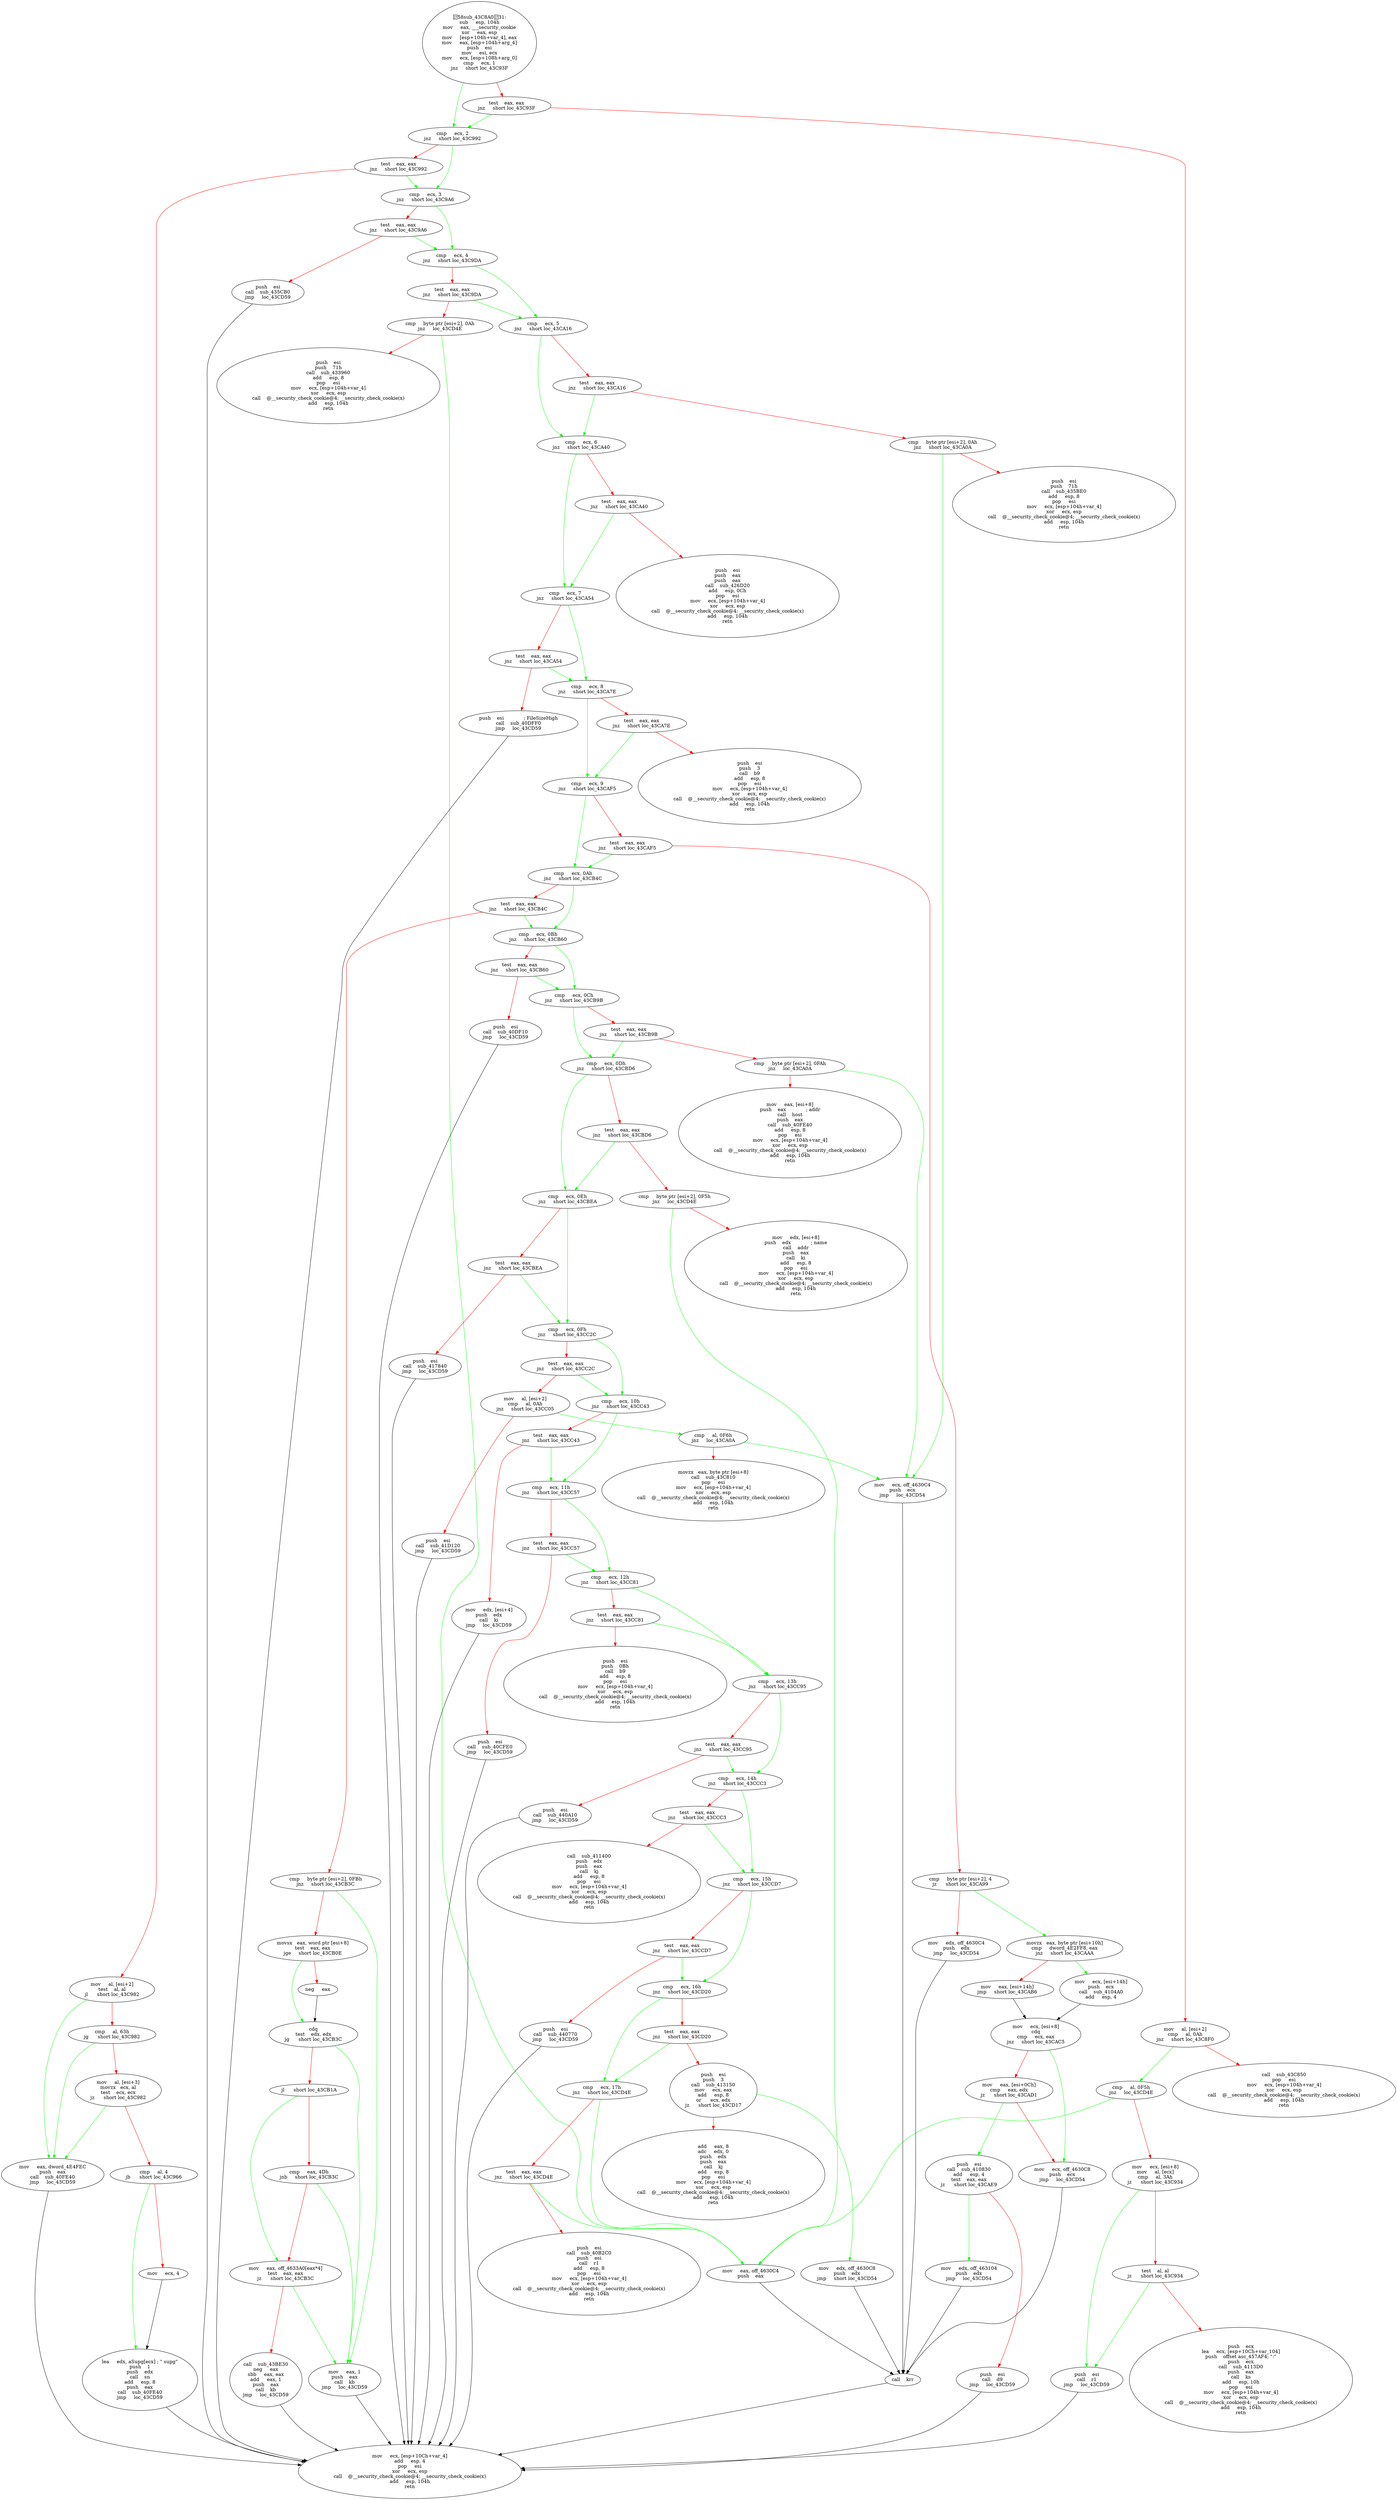 digraph G{
Node0 [label = "58sub_43C8A031:
sub     esp, 104h
mov     eax, ___security_cookie
xor     eax, esp
mov     [esp+104h+var_4], eax
mov     eax, [esp+104h+arg_4]
push    esi
mov     esi, ecx
mov     ecx, [esp+108h+arg_0]
cmp     ecx, 1
jnz     short loc_43C93F"]
Node1 [label = "test    eax, eax
jnz     short loc_43C93F"]
Node2 [label = "mov     al, [esi+2]
cmp     al, 0Ah
jnz     short loc_43C8F0"]
Node3 [label = "call    sub_43C850
pop     esi
mov     ecx, [esp+104h+var_4]
xor     ecx, esp
call    @__security_check_cookie@4; __security_check_cookie(x)
add     esp, 104h
retn"]
Node4 [label = "cmp     al, 0F5h
jnz     loc_43CD4E"]
Node5 [label = "mov     ecx, [esi+8]
mov     al, [ecx]
cmp     al, 3Ah
jz      short loc_43C934"]
Node6 [label = "test    al, al
jz      short loc_43C934"]
Node7 [label = "push    ecx
lea     ecx, [esp+10Ch+var_104]
push    offset asc_457AF4; \":\"
push    ecx
call    sub_4113D0
push    eax
call    ks
add     esp, 10h
pop     esi
mov     ecx, [esp+104h+var_4]
xor     ecx, esp
call    @__security_check_cookie@4; __security_check_cookie(x)
add     esp, 104h
retn"]
Node8 [label = "push    esi
call    r1
jmp     loc_43CD59"]
Node9 [label = "cmp     ecx, 2
jnz     short loc_43C992"]
Node10 [label = "test    eax, eax
jnz     short loc_43C992"]
Node11 [label = "mov     al, [esi+2]
test    al, al
jl      short loc_43C982"]
Node12 [label = "cmp     al, 63h
jg      short loc_43C982"]
Node13 [label = "mov     al, [esi+3]
movzx   ecx, al
test    ecx, ecx
jz      short loc_43C982"]
Node14 [label = "cmp     al, 4
jb      short loc_43C966"]
Node15 [label = "mov     ecx, 4"]
Node16 [label = "lea     edx, aSupg[ecx] ; \" supg\"
push    1
push    edx
call    sn
add     esp, 8
push    eax
call    sub_40FE40
jmp     loc_43CD59"]
Node17 [label = "mov     eax, dword_4E4FEC
push    eax
call    sub_40FE40
jmp     loc_43CD59"]
Node18 [label = "cmp     ecx, 3
jnz     short loc_43C9A6"]
Node19 [label = "test    eax, eax
jnz     short loc_43C9A6"]
Node20 [label = "push    esi
call    sub_435CB0
jmp     loc_43CD59"]
Node21 [label = "cmp     ecx, 4
jnz     short loc_43C9DA"]
Node22 [label = "test    eax, eax
jnz     short loc_43C9DA"]
Node23 [label = "cmp     byte ptr [esi+2], 0Ah
jnz     loc_43CD4E"]
Node24 [label = "push    esi
push    71h
call    sub_433960
add     esp, 8
pop     esi
mov     ecx, [esp+104h+var_4]
xor     ecx, esp
call    @__security_check_cookie@4; __security_check_cookie(x)
add     esp, 104h
retn"]
Node25 [label = "cmp     ecx, 5
jnz     short loc_43CA16"]
Node26 [label = "test    eax, eax
jnz     short loc_43CA16"]
Node27 [label = "cmp     byte ptr [esi+2], 0Ah
jnz     short loc_43CA0A"]
Node28 [label = "push    esi
push    71h
call    sub_435BE0
add     esp, 8
pop     esi
mov     ecx, [esp+104h+var_4]
xor     ecx, esp
call    @__security_check_cookie@4; __security_check_cookie(x)
add     esp, 104h
retn"]
Node29 [label = "mov     ecx, off_4630C4
push    ecx
jmp     loc_43CD54"]
Node30 [label = "cmp     ecx, 6
jnz     short loc_43CA40"]
Node31 [label = "test    eax, eax
jnz     short loc_43CA40"]
Node32 [label = "push    esi
push    eax
push    eax
call    sub_426D20
add     esp, 0Ch
pop     esi
mov     ecx, [esp+104h+var_4]
xor     ecx, esp
call    @__security_check_cookie@4; __security_check_cookie(x)
add     esp, 104h
retn"]
Node33 [label = "cmp     ecx, 7
jnz     short loc_43CA54"]
Node34 [label = "test    eax, eax
jnz     short loc_43CA54"]
Node35 [label = "push    esi             ; FileSizeHigh
call    sub_40DFF0
jmp     loc_43CD59"]
Node36 [label = "cmp     ecx, 8
jnz     short loc_43CA7E"]
Node37 [label = "test    eax, eax
jnz     short loc_43CA7E"]
Node38 [label = "push    esi
push    3
call    b9
add     esp, 8
pop     esi
mov     ecx, [esp+104h+var_4]
xor     ecx, esp
call    @__security_check_cookie@4; __security_check_cookie(x)
add     esp, 104h
retn"]
Node39 [label = "cmp     ecx, 9
jnz     short loc_43CAF5"]
Node40 [label = "test    eax, eax
jnz     short loc_43CAF5"]
Node41 [label = "cmp     byte ptr [esi+2], 4
jz      short loc_43CA99"]
Node42 [label = "mov     edx, off_4630C4
push    edx
jmp     loc_43CD54"]
Node43 [label = "movzx   eax, byte ptr [esi+10h]
cmp     dword_4E2FF8, eax
jnz     short loc_43CAAA"]
Node44 [label = "mov     eax, [esi+14h]
jmp     short loc_43CAB6"]
Node45 [label = "mov     ecx, [esi+14h]
push    ecx
call    sub_4104A0
add     esp, 4"]
Node46 [label = "mov     ecx, [esi+8]
cdq
cmp     ecx, eax
jnz     short loc_43CAC5"]
Node47 [label = "mov     eax, [esi+0Ch]
cmp     eax, edx
jz      short loc_43CAD1"]
Node48 [label = "mov     ecx, off_4630C8
push    ecx
jmp     loc_43CD54"]
Node49 [label = "push    esi
call    sub_410830
add     esp, 4
test    eax, eax
jz      short loc_43CAE9"]
Node50 [label = "push    esi
call    d9
jmp     loc_43CD59"]
Node51 [label = "mov     edx, off_463104
push    edx
jmp     loc_43CD54"]
Node52 [label = "cmp     ecx, 0Ah
jnz     short loc_43CB4C"]
Node53 [label = "test    eax, eax
jnz     short loc_43CB4C"]
Node54 [label = "cmp     byte ptr [esi+2], 0FBh
jnz     short loc_43CB3C"]
Node55 [label = "movsx   eax, word ptr [esi+8]
test    eax, eax
jge     short loc_43CB0E"]
Node56 [label = "neg     eax"]
Node57 [label = "cdq
test    edx, edx
jg      short loc_43CB3C"]
Node58 [label = "jl      short loc_43CB1A"]
Node59 [label = "cmp     eax, 4Dh
jnb     short loc_43CB3C"]
Node60 [label = "mov     eax, off_4633A0[eax*4]
test    eax, eax
jz      short loc_43CB3C"]
Node61 [label = "call    sub_43BE30
neg     eax
sbb     eax, eax
add     eax, 1
push    eax
call    kb
jmp     loc_43CD59"]
Node62 [label = "mov     eax, 1
push    eax
call    kb
jmp     loc_43CD59"]
Node63 [label = "cmp     ecx, 0Bh
jnz     short loc_43CB60"]
Node64 [label = "test    eax, eax
jnz     short loc_43CB60"]
Node65 [label = "push    esi
call    sub_40DF10
jmp     loc_43CD59"]
Node66 [label = "cmp     ecx, 0Ch
jnz     short loc_43CB9B"]
Node67 [label = "test    eax, eax
jnz     short loc_43CB9B"]
Node68 [label = "cmp     byte ptr [esi+2], 0FAh
jnz     loc_43CA0A"]
Node69 [label = "mov     eax, [esi+8]
push    eax             ; addr
call    host
push    eax
call    sub_40FE40
add     esp, 8
pop     esi
mov     ecx, [esp+104h+var_4]
xor     ecx, esp
call    @__security_check_cookie@4; __security_check_cookie(x)
add     esp, 104h
retn"]
Node70 [label = "cmp     ecx, 0Dh
jnz     short loc_43CBD6"]
Node71 [label = "test    eax, eax
jnz     short loc_43CBD6"]
Node72 [label = "cmp     byte ptr [esi+2], 0F5h
jnz     loc_43CD4E"]
Node73 [label = "mov     edx, [esi+8]
push    edx             ; name
call    addr
push    eax
call    ki
add     esp, 8
pop     esi
mov     ecx, [esp+104h+var_4]
xor     ecx, esp
call    @__security_check_cookie@4; __security_check_cookie(x)
add     esp, 104h
retn"]
Node74 [label = "cmp     ecx, 0Eh
jnz     short loc_43CBEA"]
Node75 [label = "test    eax, eax
jnz     short loc_43CBEA"]
Node76 [label = "push    esi
call    sub_417840
jmp     loc_43CD59"]
Node77 [label = "cmp     ecx, 0Fh
jnz     short loc_43CC2C"]
Node78 [label = "test    eax, eax
jnz     short loc_43CC2C"]
Node79 [label = "mov     al, [esi+2]
cmp     al, 0Ah
jnz     short loc_43CC05"]
Node80 [label = "push    esi
call    sub_41D120
jmp     loc_43CD59"]
Node81 [label = "cmp     al, 0F6h
jnz     loc_43CA0A"]
Node82 [label = "movzx   eax, byte ptr [esi+8]
call    sub_43C810
pop     esi
mov     ecx, [esp+104h+var_4]
xor     ecx, esp
call    @__security_check_cookie@4; __security_check_cookie(x)
add     esp, 104h
retn"]
Node83 [label = "cmp     ecx, 10h
jnz     short loc_43CC43"]
Node84 [label = "test    eax, eax
jnz     short loc_43CC43"]
Node85 [label = "mov     edx, [esi+4]
push    edx
call    ki
jmp     loc_43CD59"]
Node86 [label = "cmp     ecx, 11h
jnz     short loc_43CC57"]
Node87 [label = "test    eax, eax
jnz     short loc_43CC57"]
Node88 [label = "push    esi
call    sub_40CFE0
jmp     loc_43CD59"]
Node89 [label = "cmp     ecx, 12h
jnz     short loc_43CC81"]
Node90 [label = "test    eax, eax
jnz     short loc_43CC81"]
Node91 [label = "push    esi
push    0Bh
call    b9
add     esp, 8
pop     esi
mov     ecx, [esp+104h+var_4]
xor     ecx, esp
call    @__security_check_cookie@4; __security_check_cookie(x)
add     esp, 104h
retn"]
Node92 [label = "cmp     ecx, 13h
jnz     short loc_43CC95"]
Node93 [label = "test    eax, eax
jnz     short loc_43CC95"]
Node94 [label = "push    esi
call    sub_440A10
jmp     loc_43CD59"]
Node95 [label = "cmp     ecx, 14h
jnz     short loc_43CCC3"]
Node96 [label = "test    eax, eax
jnz     short loc_43CCC3"]
Node97 [label = "call    sub_411400
push    edx
push    eax
call    kj
add     esp, 8
pop     esi
mov     ecx, [esp+104h+var_4]
xor     ecx, esp
call    @__security_check_cookie@4; __security_check_cookie(x)
add     esp, 104h
retn"]
Node98 [label = "cmp     ecx, 15h
jnz     short loc_43CCD7"]
Node99 [label = "test    eax, eax
jnz     short loc_43CCD7"]
Node100 [label = "push    esi
call    sub_440770
jmp     loc_43CD59"]
Node101 [label = "cmp     ecx, 16h
jnz     short loc_43CD20"]
Node102 [label = "test    eax, eax
jnz     short loc_43CD20"]
Node103 [label = "push    esi
push    3
call    sub_413150
mov     ecx, eax
add     esp, 8
or      ecx, edx
jz      short loc_43CD17"]
Node104 [label = "add     eax, 8
adc     edx, 0
push    edx
push    eax
call    kj
add     esp, 8
pop     esi
mov     ecx, [esp+104h+var_4]
xor     ecx, esp
call    @__security_check_cookie@4; __security_check_cookie(x)
add     esp, 104h
retn"]
Node105 [label = "mov     edx, off_4630C8
push    edx
jmp     short loc_43CD54"]
Node106 [label = "cmp     ecx, 17h
jnz     short loc_43CD4E"]
Node107 [label = "test    eax, eax
jnz     short loc_43CD4E"]
Node108 [label = "push    esi
call    sub_40B2C0
push    esi
call    r1
add     esp, 8
pop     esi
mov     ecx, [esp+104h+var_4]
xor     ecx, esp
call    @__security_check_cookie@4; __security_check_cookie(x)
add     esp, 104h
retn"]
Node109 [label = "mov     eax, off_4630C4
push    eax"]
Node110 [label = "call    krr"]
Node111 [label = "mov     ecx, [esp+10Ch+var_4]
add     esp, 4
pop     esi
xor     ecx, esp
call    @__security_check_cookie@4; __security_check_cookie(x)
add     esp, 104h
retn"]
Node0 -> Node1 [color = "red"]
Node0 -> Node9 [color = "green"]
Node1 -> Node2 [color = "red"]
Node1 -> Node9 [color = "green"]
Node2 -> Node3 [color = "red"]
Node2 -> Node4 [color = "green"]
Node4 -> Node5 [color = "red"]
Node4 -> Node109 [color = "green"]
Node5 -> Node6 [color = "red"]
Node5 -> Node8 [color = "green"]
Node6 -> Node7 [color = "red"]
Node6 -> Node8 [color = "green"]
Node8 -> Node111 [color = "black"]
Node9 -> Node10 [color = "red"]
Node9 -> Node18 [color = "green"]
Node10 -> Node11 [color = "red"]
Node10 -> Node18 [color = "green"]
Node11 -> Node12 [color = "red"]
Node11 -> Node17 [color = "green"]
Node12 -> Node13 [color = "red"]
Node12 -> Node17 [color = "green"]
Node13 -> Node14 [color = "red"]
Node13 -> Node17 [color = "green"]
Node14 -> Node15 [color = "red"]
Node14 -> Node16 [color = "green"]
Node15 -> Node16 [color = "black"]
Node16 -> Node111 [color = "black"]
Node17 -> Node111 [color = "black"]
Node18 -> Node19 [color = "red"]
Node18 -> Node21 [color = "green"]
Node19 -> Node20 [color = "red"]
Node19 -> Node21 [color = "green"]
Node20 -> Node111 [color = "black"]
Node21 -> Node22 [color = "red"]
Node21 -> Node25 [color = "green"]
Node22 -> Node23 [color = "red"]
Node22 -> Node25 [color = "green"]
Node23 -> Node24 [color = "red"]
Node23 -> Node109 [color = "green"]
Node25 -> Node26 [color = "red"]
Node25 -> Node30 [color = "green"]
Node26 -> Node27 [color = "red"]
Node26 -> Node30 [color = "green"]
Node27 -> Node28 [color = "red"]
Node27 -> Node29 [color = "green"]
Node29 -> Node110 [color = "black"]
Node30 -> Node31 [color = "red"]
Node30 -> Node33 [color = "green"]
Node31 -> Node32 [color = "red"]
Node31 -> Node33 [color = "green"]
Node33 -> Node34 [color = "red"]
Node33 -> Node36 [color = "green"]
Node34 -> Node35 [color = "red"]
Node34 -> Node36 [color = "green"]
Node35 -> Node111 [color = "black"]
Node36 -> Node37 [color = "red"]
Node36 -> Node39 [color = "green"]
Node37 -> Node38 [color = "red"]
Node37 -> Node39 [color = "green"]
Node39 -> Node40 [color = "red"]
Node39 -> Node52 [color = "green"]
Node40 -> Node41 [color = "red"]
Node40 -> Node52 [color = "green"]
Node41 -> Node42 [color = "red"]
Node41 -> Node43 [color = "green"]
Node42 -> Node110 [color = "black"]
Node43 -> Node44 [color = "red"]
Node43 -> Node45 [color = "green"]
Node44 -> Node46 [color = "black"]
Node45 -> Node46 [color = "black"]
Node46 -> Node47 [color = "red"]
Node46 -> Node48 [color = "green"]
Node47 -> Node48 [color = "red"]
Node47 -> Node49 [color = "green"]
Node48 -> Node110 [color = "black"]
Node49 -> Node50 [color = "red"]
Node49 -> Node51 [color = "green"]
Node50 -> Node111 [color = "black"]
Node51 -> Node110 [color = "black"]
Node52 -> Node53 [color = "red"]
Node52 -> Node63 [color = "green"]
Node53 -> Node54 [color = "red"]
Node53 -> Node63 [color = "green"]
Node54 -> Node55 [color = "red"]
Node54 -> Node62 [color = "green"]
Node55 -> Node56 [color = "red"]
Node55 -> Node57 [color = "green"]
Node56 -> Node57 [color = "black"]
Node57 -> Node58 [color = "red"]
Node57 -> Node62 [color = "green"]
Node58 -> Node59 [color = "red"]
Node58 -> Node60 [color = "green"]
Node59 -> Node60 [color = "red"]
Node59 -> Node62 [color = "green"]
Node60 -> Node61 [color = "red"]
Node60 -> Node62 [color = "green"]
Node61 -> Node111 [color = "black"]
Node62 -> Node111 [color = "black"]
Node63 -> Node64 [color = "red"]
Node63 -> Node66 [color = "green"]
Node64 -> Node65 [color = "red"]
Node64 -> Node66 [color = "green"]
Node65 -> Node111 [color = "black"]
Node66 -> Node67 [color = "red"]
Node66 -> Node70 [color = "green"]
Node67 -> Node68 [color = "red"]
Node67 -> Node70 [color = "green"]
Node68 -> Node29 [color = "green"]
Node68 -> Node69 [color = "red"]
Node70 -> Node71 [color = "red"]
Node70 -> Node74 [color = "green"]
Node71 -> Node72 [color = "red"]
Node71 -> Node74 [color = "green"]
Node72 -> Node73 [color = "red"]
Node72 -> Node109 [color = "green"]
Node74 -> Node75 [color = "red"]
Node74 -> Node77 [color = "green"]
Node75 -> Node76 [color = "red"]
Node75 -> Node77 [color = "green"]
Node76 -> Node111 [color = "black"]
Node77 -> Node78 [color = "red"]
Node77 -> Node83 [color = "green"]
Node78 -> Node79 [color = "red"]
Node78 -> Node83 [color = "green"]
Node79 -> Node80 [color = "red"]
Node79 -> Node81 [color = "green"]
Node80 -> Node111 [color = "black"]
Node81 -> Node29 [color = "green"]
Node81 -> Node82 [color = "red"]
Node83 -> Node84 [color = "red"]
Node83 -> Node86 [color = "green"]
Node84 -> Node85 [color = "red"]
Node84 -> Node86 [color = "green"]
Node85 -> Node111 [color = "black"]
Node86 -> Node87 [color = "red"]
Node86 -> Node89 [color = "green"]
Node87 -> Node88 [color = "red"]
Node87 -> Node89 [color = "green"]
Node88 -> Node111 [color = "black"]
Node89 -> Node90 [color = "red"]
Node89 -> Node92 [color = "green"]
Node90 -> Node91 [color = "red"]
Node90 -> Node92 [color = "green"]
Node92 -> Node93 [color = "red"]
Node92 -> Node95 [color = "green"]
Node93 -> Node94 [color = "red"]
Node93 -> Node95 [color = "green"]
Node94 -> Node111 [color = "black"]
Node95 -> Node96 [color = "red"]
Node95 -> Node98 [color = "green"]
Node96 -> Node97 [color = "red"]
Node96 -> Node98 [color = "green"]
Node98 -> Node99 [color = "red"]
Node98 -> Node101 [color = "green"]
Node99 -> Node100 [color = "red"]
Node99 -> Node101 [color = "green"]
Node100 -> Node111 [color = "black"]
Node101 -> Node102 [color = "red"]
Node101 -> Node106 [color = "green"]
Node102 -> Node103 [color = "red"]
Node102 -> Node106 [color = "green"]
Node103 -> Node104 [color = "red"]
Node103 -> Node105 [color = "green"]
Node105 -> Node110 [color = "black"]
Node106 -> Node107 [color = "red"]
Node106 -> Node109 [color = "green"]
Node107 -> Node108 [color = "red"]
Node107 -> Node109 [color = "green"]
Node109 -> Node110 [color = "black"]
Node110 -> Node111 [color = "black"]
}